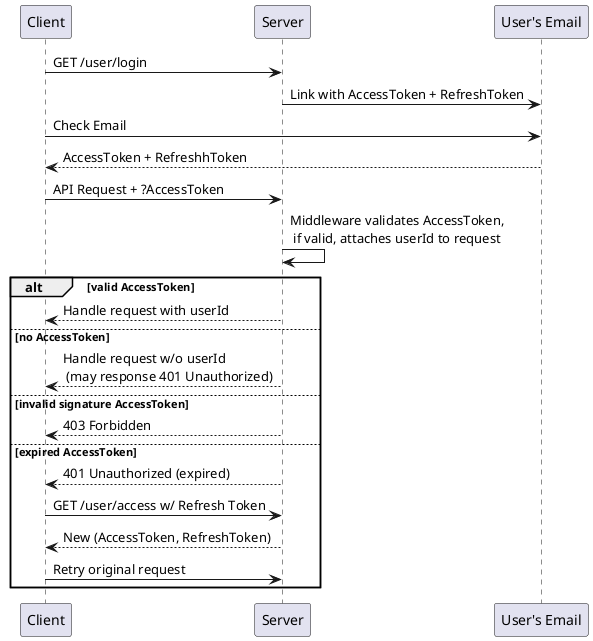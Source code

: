 @startuml general_auth_sequence
   participant Client as C
   participant Server as S
   participant "User's Email" as E

   C -> S: GET /user/login

   S -> E: Link with AccessToken + RefreshToken

   C -> E: Check Email

   E --> C: AccessToken + RefreshhToken

   C -> S: API Request + ?AccessToken

   S -> S: Middleware validates AccessToken, \n if valid, attaches userId to request

   alt valid AccessToken

      S --> C: Handle request with userId

   else no AccessToken

      S --> C: Handle request w/o userId  \n (may response 401 Unauthorized)

   else invalid signature AccessToken

      S --> C: 403 Forbidden

   else expired AccessToken

      S --> C: 401 Unauthorized (expired)

      C -> S: GET /user/access w/ Refresh Token

      S --> C: New (AccessToken, RefreshToken)

      C -> S: Retry original request

   end

@enduml

@startuml refresh_sequence
   participant Client as C
   participant Server as S
   participant Database as Db

   C -> S: GET /user/access w/ RefreshToken

   S -> Db: Check RefreshToken valid

   alt

      Db --> S: RefreshToken is valid

      S -> Db: Delete old Refresh Token \n Insert new RefreshToken

      S --> C: 201: new (AccessToken, RefreshToken) pair

   else

      Db --> S: Refresh token not valid

      S --> C: 403 Unauthorized
   end
@enduml

@startuml signup_sequence
   participant Client as C
   participant Server as S
   participant Database as Db
   participant "User's Email" as E

   C -> S: GET /user/signup
   S -> E: SignupToken
   C -> E: Check Email
   E --> C: SignupToken
   C -> S: POST /user/create 

   alt valid SignupToken

      S -> Db: Insert User Record
      Db --> S: userId

      S --> C: AccessToken + RefreshToken

   else invalid signature SignupToken

      S --> C: 403 Forbidden

   else expired SignupToken

      S --> C: 401 Unauthorized (expired)

   else no SignupToken

      S --> C: 401 Unauthorized

   end
@enduml